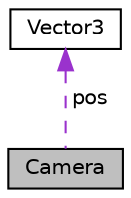 digraph "Camera"
{
  edge [fontname="Helvetica",fontsize="10",labelfontname="Helvetica",labelfontsize="10"];
  node [fontname="Helvetica",fontsize="10",shape=record];
  Node4 [label="Camera",height=0.2,width=0.4,color="black", fillcolor="grey75", style="filled", fontcolor="black"];
  Node5 -> Node4 [dir="back",color="darkorchid3",fontsize="10",style="dashed",label=" pos" ,fontname="Helvetica"];
  Node5 [label="Vector3",height=0.2,width=0.4,color="black", fillcolor="white", style="filled",URL="$class_vector3.html"];
}
